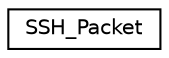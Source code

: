 digraph "Graphical Class Hierarchy"
{
  edge [fontname="Helvetica",fontsize="10",labelfontname="Helvetica",labelfontsize="10"];
  node [fontname="Helvetica",fontsize="10",shape=record];
  rankdir="LR";
  Node1 [label="SSH_Packet",height=0.2,width=0.4,color="black", fillcolor="white", style="filled",URL="$structSSH__Packet.html"];
}
